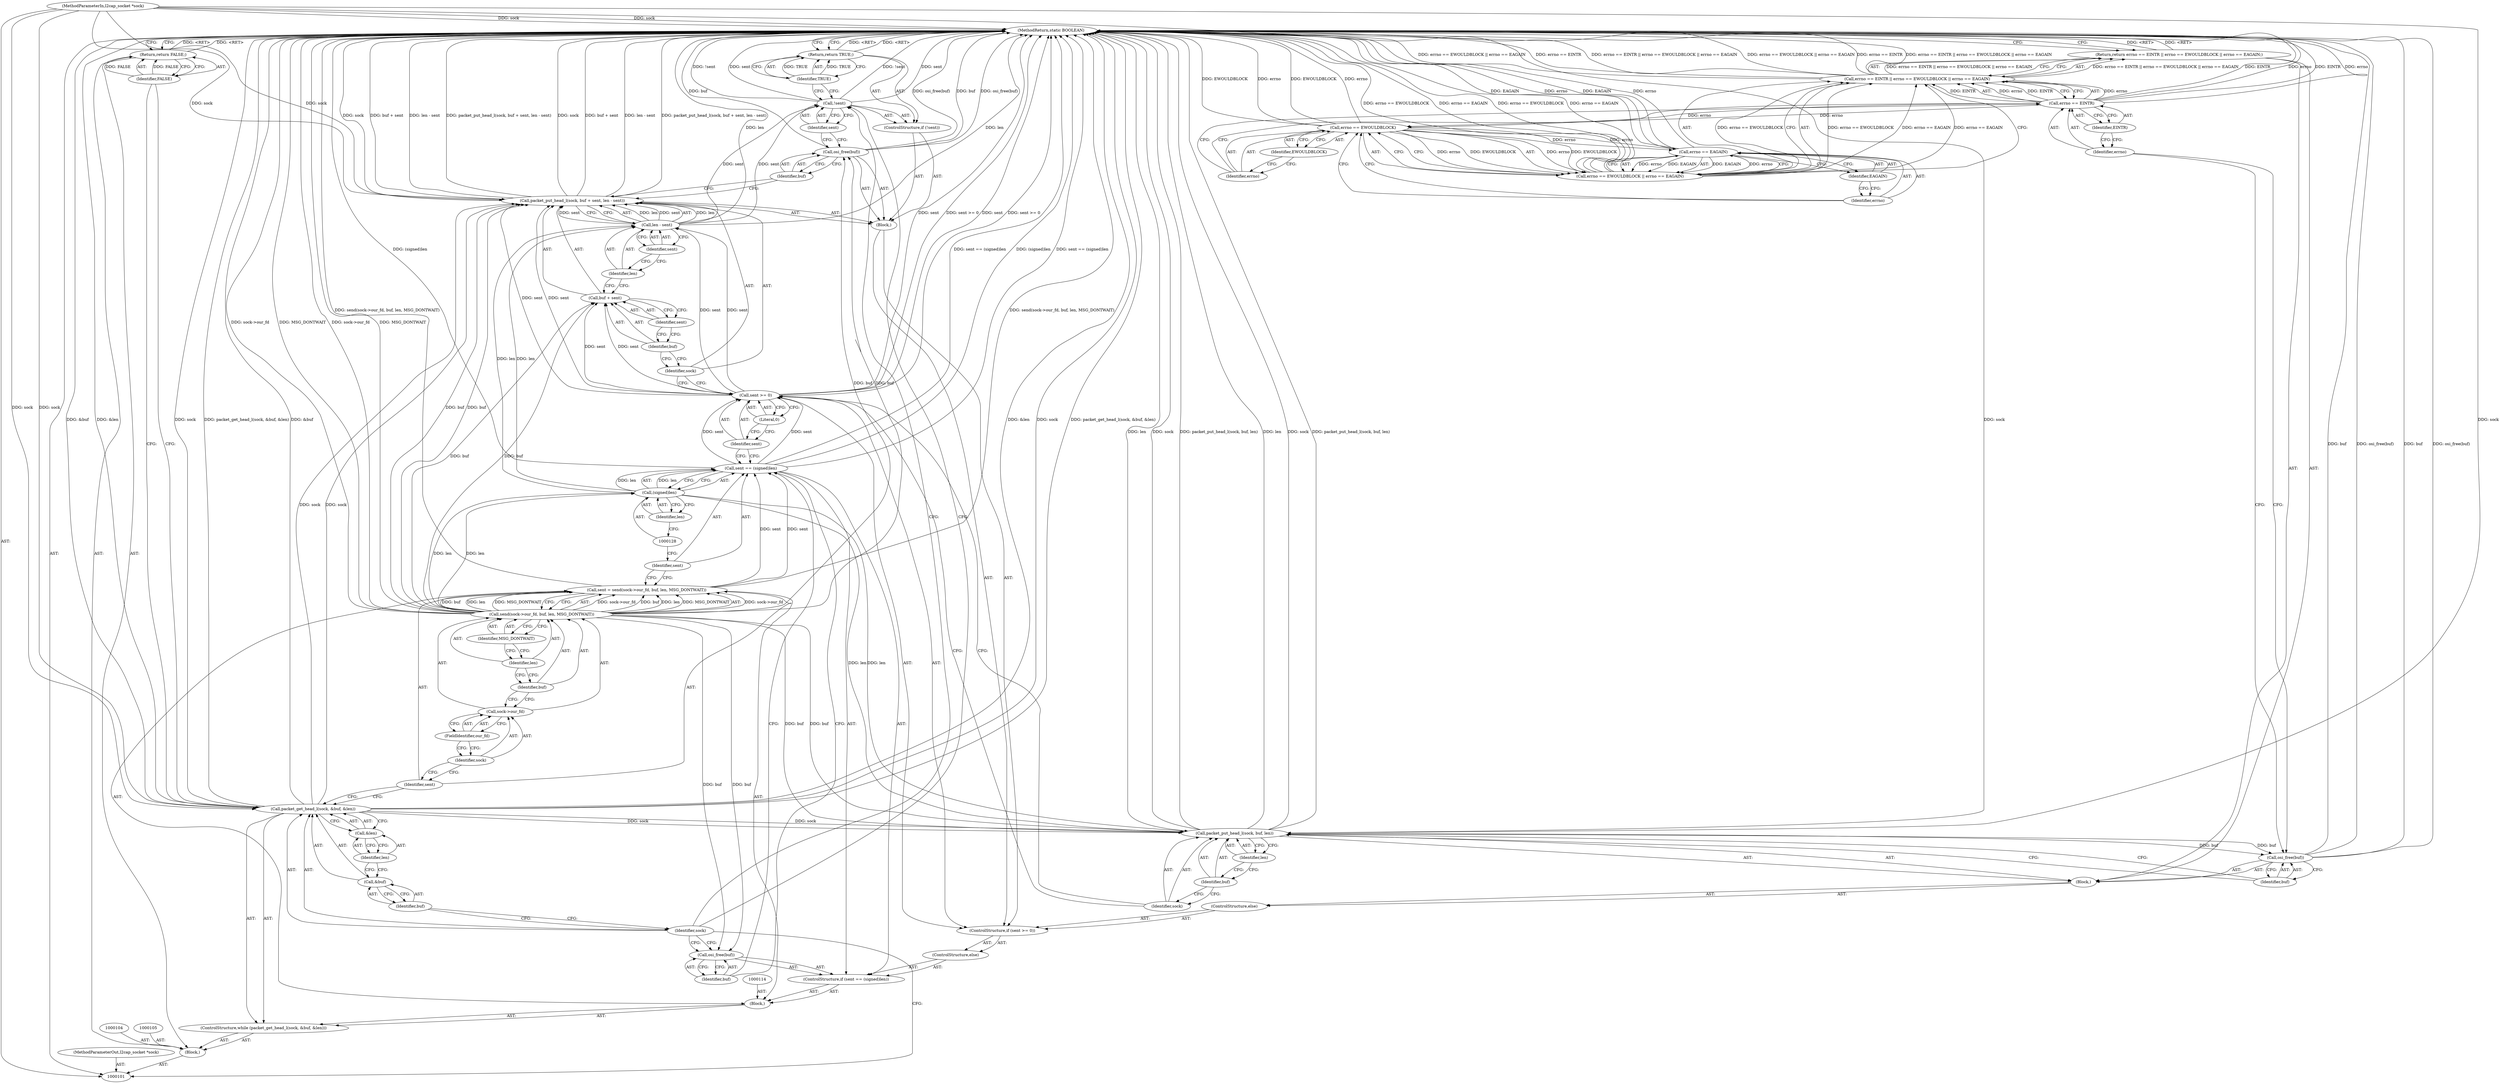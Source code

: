 digraph "1_Android_472271b153c5dc53c28beac55480a8d8434b2d5c_31" {
"1000175" [label="(MethodReturn,static BOOLEAN)"];
"1000102" [label="(MethodParameterIn,l2cap_socket *sock)"];
"1000255" [label="(MethodParameterOut,l2cap_socket *sock)"];
"1000125" [label="(Call,sent == (signed)len)"];
"1000126" [label="(Identifier,sent)"];
"1000127" [label="(Call,(signed)len)"];
"1000129" [label="(Identifier,len)"];
"1000124" [label="(ControlStructure,if (sent == (signed)len))"];
"1000130" [label="(Call,osi_free(buf))"];
"1000131" [label="(Identifier,buf)"];
"1000132" [label="(ControlStructure,else)"];
"1000134" [label="(Call,sent >= 0)"];
"1000135" [label="(Identifier,sent)"];
"1000136" [label="(Literal,0)"];
"1000137" [label="(Block,)"];
"1000133" [label="(ControlStructure,if (sent >= 0))"];
"1000138" [label="(Call,packet_put_head_l(sock, buf + sent, len - sent))"];
"1000139" [label="(Identifier,sock)"];
"1000140" [label="(Call,buf + sent)"];
"1000141" [label="(Identifier,buf)"];
"1000142" [label="(Identifier,sent)"];
"1000143" [label="(Call,len - sent)"];
"1000144" [label="(Identifier,len)"];
"1000145" [label="(Identifier,sent)"];
"1000146" [label="(Call,osi_free(buf))"];
"1000147" [label="(Identifier,buf)"];
"1000148" [label="(ControlStructure,if (!sent))"];
"1000149" [label="(Call,!sent)"];
"1000150" [label="(Identifier,sent)"];
"1000151" [label="(Return,return TRUE;)"];
"1000152" [label="(Identifier,TRUE)"];
"1000153" [label="(ControlStructure,else)"];
"1000154" [label="(Block,)"];
"1000155" [label="(Call,packet_put_head_l(sock, buf, len))"];
"1000156" [label="(Identifier,sock)"];
"1000157" [label="(Identifier,buf)"];
"1000158" [label="(Identifier,len)"];
"1000103" [label="(Block,)"];
"1000159" [label="(Call,osi_free(buf))"];
"1000160" [label="(Identifier,buf)"];
"1000161" [label="(Return,return errno == EINTR || errno == EWOULDBLOCK || errno == EAGAIN;)"];
"1000165" [label="(Identifier,EINTR)"];
"1000166" [label="(Call,errno == EWOULDBLOCK || errno == EAGAIN)"];
"1000167" [label="(Call,errno == EWOULDBLOCK)"];
"1000168" [label="(Identifier,errno)"];
"1000169" [label="(Identifier,EWOULDBLOCK)"];
"1000170" [label="(Call,errno == EAGAIN)"];
"1000171" [label="(Identifier,errno)"];
"1000172" [label="(Identifier,EAGAIN)"];
"1000162" [label="(Call,errno == EINTR || errno == EWOULDBLOCK || errno == EAGAIN)"];
"1000163" [label="(Call,errno == EINTR)"];
"1000164" [label="(Identifier,errno)"];
"1000173" [label="(Return,return FALSE;)"];
"1000174" [label="(Identifier,FALSE)"];
"1000107" [label="(Call,packet_get_head_l(sock, &buf, &len))"];
"1000108" [label="(Identifier,sock)"];
"1000109" [label="(Call,&buf)"];
"1000110" [label="(Identifier,buf)"];
"1000111" [label="(Call,&len)"];
"1000112" [label="(Identifier,len)"];
"1000106" [label="(ControlStructure,while (packet_get_head_l(sock, &buf, &len)))"];
"1000115" [label="(Call,sent = send(sock->our_fd, buf, len, MSG_DONTWAIT))"];
"1000116" [label="(Identifier,sent)"];
"1000117" [label="(Call,send(sock->our_fd, buf, len, MSG_DONTWAIT))"];
"1000118" [label="(Call,sock->our_fd)"];
"1000119" [label="(Identifier,sock)"];
"1000120" [label="(FieldIdentifier,our_fd)"];
"1000121" [label="(Identifier,buf)"];
"1000122" [label="(Identifier,len)"];
"1000123" [label="(Identifier,MSG_DONTWAIT)"];
"1000113" [label="(Block,)"];
"1000175" -> "1000101"  [label="AST: "];
"1000175" -> "1000151"  [label="CFG: "];
"1000175" -> "1000161"  [label="CFG: "];
"1000175" -> "1000173"  [label="CFG: "];
"1000161" -> "1000175"  [label="DDG: <RET>"];
"1000173" -> "1000175"  [label="DDG: <RET>"];
"1000170" -> "1000175"  [label="DDG: EAGAIN"];
"1000170" -> "1000175"  [label="DDG: errno"];
"1000125" -> "1000175"  [label="DDG: sent == (signed)len"];
"1000125" -> "1000175"  [label="DDG: (signed)len"];
"1000107" -> "1000175"  [label="DDG: sock"];
"1000107" -> "1000175"  [label="DDG: packet_get_head_l(sock, &buf, &len)"];
"1000107" -> "1000175"  [label="DDG: &buf"];
"1000107" -> "1000175"  [label="DDG: &len"];
"1000167" -> "1000175"  [label="DDG: EWOULDBLOCK"];
"1000167" -> "1000175"  [label="DDG: errno"];
"1000159" -> "1000175"  [label="DDG: buf"];
"1000159" -> "1000175"  [label="DDG: osi_free(buf)"];
"1000149" -> "1000175"  [label="DDG: !sent"];
"1000149" -> "1000175"  [label="DDG: sent"];
"1000117" -> "1000175"  [label="DDG: sock->our_fd"];
"1000117" -> "1000175"  [label="DDG: MSG_DONTWAIT"];
"1000102" -> "1000175"  [label="DDG: sock"];
"1000134" -> "1000175"  [label="DDG: sent"];
"1000134" -> "1000175"  [label="DDG: sent >= 0"];
"1000163" -> "1000175"  [label="DDG: EINTR"];
"1000163" -> "1000175"  [label="DDG: errno"];
"1000115" -> "1000175"  [label="DDG: send(sock->our_fd, buf, len, MSG_DONTWAIT)"];
"1000138" -> "1000175"  [label="DDG: sock"];
"1000138" -> "1000175"  [label="DDG: buf + sent"];
"1000138" -> "1000175"  [label="DDG: len - sent"];
"1000138" -> "1000175"  [label="DDG: packet_put_head_l(sock, buf + sent, len - sent)"];
"1000162" -> "1000175"  [label="DDG: errno == EWOULDBLOCK || errno == EAGAIN"];
"1000162" -> "1000175"  [label="DDG: errno == EINTR"];
"1000162" -> "1000175"  [label="DDG: errno == EINTR || errno == EWOULDBLOCK || errno == EAGAIN"];
"1000155" -> "1000175"  [label="DDG: packet_put_head_l(sock, buf, len)"];
"1000155" -> "1000175"  [label="DDG: len"];
"1000155" -> "1000175"  [label="DDG: sock"];
"1000143" -> "1000175"  [label="DDG: len"];
"1000166" -> "1000175"  [label="DDG: errno == EWOULDBLOCK"];
"1000166" -> "1000175"  [label="DDG: errno == EAGAIN"];
"1000146" -> "1000175"  [label="DDG: osi_free(buf)"];
"1000146" -> "1000175"  [label="DDG: buf"];
"1000151" -> "1000175"  [label="DDG: <RET>"];
"1000102" -> "1000101"  [label="AST: "];
"1000102" -> "1000175"  [label="DDG: sock"];
"1000102" -> "1000107"  [label="DDG: sock"];
"1000102" -> "1000138"  [label="DDG: sock"];
"1000102" -> "1000155"  [label="DDG: sock"];
"1000255" -> "1000101"  [label="AST: "];
"1000125" -> "1000124"  [label="AST: "];
"1000125" -> "1000127"  [label="CFG: "];
"1000126" -> "1000125"  [label="AST: "];
"1000127" -> "1000125"  [label="AST: "];
"1000131" -> "1000125"  [label="CFG: "];
"1000135" -> "1000125"  [label="CFG: "];
"1000125" -> "1000175"  [label="DDG: sent == (signed)len"];
"1000125" -> "1000175"  [label="DDG: (signed)len"];
"1000115" -> "1000125"  [label="DDG: sent"];
"1000127" -> "1000125"  [label="DDG: len"];
"1000125" -> "1000134"  [label="DDG: sent"];
"1000126" -> "1000125"  [label="AST: "];
"1000126" -> "1000115"  [label="CFG: "];
"1000128" -> "1000126"  [label="CFG: "];
"1000127" -> "1000125"  [label="AST: "];
"1000127" -> "1000129"  [label="CFG: "];
"1000128" -> "1000127"  [label="AST: "];
"1000129" -> "1000127"  [label="AST: "];
"1000125" -> "1000127"  [label="CFG: "];
"1000127" -> "1000125"  [label="DDG: len"];
"1000117" -> "1000127"  [label="DDG: len"];
"1000127" -> "1000143"  [label="DDG: len"];
"1000127" -> "1000155"  [label="DDG: len"];
"1000129" -> "1000127"  [label="AST: "];
"1000129" -> "1000128"  [label="CFG: "];
"1000127" -> "1000129"  [label="CFG: "];
"1000124" -> "1000113"  [label="AST: "];
"1000125" -> "1000124"  [label="AST: "];
"1000130" -> "1000124"  [label="AST: "];
"1000132" -> "1000124"  [label="AST: "];
"1000130" -> "1000124"  [label="AST: "];
"1000130" -> "1000131"  [label="CFG: "];
"1000131" -> "1000130"  [label="AST: "];
"1000108" -> "1000130"  [label="CFG: "];
"1000117" -> "1000130"  [label="DDG: buf"];
"1000131" -> "1000130"  [label="AST: "];
"1000131" -> "1000125"  [label="CFG: "];
"1000130" -> "1000131"  [label="CFG: "];
"1000132" -> "1000124"  [label="AST: "];
"1000133" -> "1000132"  [label="AST: "];
"1000134" -> "1000133"  [label="AST: "];
"1000134" -> "1000136"  [label="CFG: "];
"1000135" -> "1000134"  [label="AST: "];
"1000136" -> "1000134"  [label="AST: "];
"1000139" -> "1000134"  [label="CFG: "];
"1000156" -> "1000134"  [label="CFG: "];
"1000134" -> "1000175"  [label="DDG: sent"];
"1000134" -> "1000175"  [label="DDG: sent >= 0"];
"1000125" -> "1000134"  [label="DDG: sent"];
"1000134" -> "1000138"  [label="DDG: sent"];
"1000134" -> "1000140"  [label="DDG: sent"];
"1000134" -> "1000143"  [label="DDG: sent"];
"1000135" -> "1000134"  [label="AST: "];
"1000135" -> "1000125"  [label="CFG: "];
"1000136" -> "1000135"  [label="CFG: "];
"1000136" -> "1000134"  [label="AST: "];
"1000136" -> "1000135"  [label="CFG: "];
"1000134" -> "1000136"  [label="CFG: "];
"1000137" -> "1000133"  [label="AST: "];
"1000138" -> "1000137"  [label="AST: "];
"1000146" -> "1000137"  [label="AST: "];
"1000148" -> "1000137"  [label="AST: "];
"1000133" -> "1000132"  [label="AST: "];
"1000134" -> "1000133"  [label="AST: "];
"1000137" -> "1000133"  [label="AST: "];
"1000153" -> "1000133"  [label="AST: "];
"1000138" -> "1000137"  [label="AST: "];
"1000138" -> "1000143"  [label="CFG: "];
"1000139" -> "1000138"  [label="AST: "];
"1000140" -> "1000138"  [label="AST: "];
"1000143" -> "1000138"  [label="AST: "];
"1000147" -> "1000138"  [label="CFG: "];
"1000138" -> "1000175"  [label="DDG: sock"];
"1000138" -> "1000175"  [label="DDG: buf + sent"];
"1000138" -> "1000175"  [label="DDG: len - sent"];
"1000138" -> "1000175"  [label="DDG: packet_put_head_l(sock, buf + sent, len - sent)"];
"1000107" -> "1000138"  [label="DDG: sock"];
"1000102" -> "1000138"  [label="DDG: sock"];
"1000117" -> "1000138"  [label="DDG: buf"];
"1000134" -> "1000138"  [label="DDG: sent"];
"1000143" -> "1000138"  [label="DDG: len"];
"1000143" -> "1000138"  [label="DDG: sent"];
"1000139" -> "1000138"  [label="AST: "];
"1000139" -> "1000134"  [label="CFG: "];
"1000141" -> "1000139"  [label="CFG: "];
"1000140" -> "1000138"  [label="AST: "];
"1000140" -> "1000142"  [label="CFG: "];
"1000141" -> "1000140"  [label="AST: "];
"1000142" -> "1000140"  [label="AST: "];
"1000144" -> "1000140"  [label="CFG: "];
"1000117" -> "1000140"  [label="DDG: buf"];
"1000134" -> "1000140"  [label="DDG: sent"];
"1000141" -> "1000140"  [label="AST: "];
"1000141" -> "1000139"  [label="CFG: "];
"1000142" -> "1000141"  [label="CFG: "];
"1000142" -> "1000140"  [label="AST: "];
"1000142" -> "1000141"  [label="CFG: "];
"1000140" -> "1000142"  [label="CFG: "];
"1000143" -> "1000138"  [label="AST: "];
"1000143" -> "1000145"  [label="CFG: "];
"1000144" -> "1000143"  [label="AST: "];
"1000145" -> "1000143"  [label="AST: "];
"1000138" -> "1000143"  [label="CFG: "];
"1000143" -> "1000175"  [label="DDG: len"];
"1000143" -> "1000138"  [label="DDG: len"];
"1000143" -> "1000138"  [label="DDG: sent"];
"1000127" -> "1000143"  [label="DDG: len"];
"1000134" -> "1000143"  [label="DDG: sent"];
"1000143" -> "1000149"  [label="DDG: sent"];
"1000144" -> "1000143"  [label="AST: "];
"1000144" -> "1000140"  [label="CFG: "];
"1000145" -> "1000144"  [label="CFG: "];
"1000145" -> "1000143"  [label="AST: "];
"1000145" -> "1000144"  [label="CFG: "];
"1000143" -> "1000145"  [label="CFG: "];
"1000146" -> "1000137"  [label="AST: "];
"1000146" -> "1000147"  [label="CFG: "];
"1000147" -> "1000146"  [label="AST: "];
"1000150" -> "1000146"  [label="CFG: "];
"1000146" -> "1000175"  [label="DDG: osi_free(buf)"];
"1000146" -> "1000175"  [label="DDG: buf"];
"1000117" -> "1000146"  [label="DDG: buf"];
"1000147" -> "1000146"  [label="AST: "];
"1000147" -> "1000138"  [label="CFG: "];
"1000146" -> "1000147"  [label="CFG: "];
"1000148" -> "1000137"  [label="AST: "];
"1000149" -> "1000148"  [label="AST: "];
"1000151" -> "1000148"  [label="AST: "];
"1000149" -> "1000148"  [label="AST: "];
"1000149" -> "1000150"  [label="CFG: "];
"1000150" -> "1000149"  [label="AST: "];
"1000108" -> "1000149"  [label="CFG: "];
"1000152" -> "1000149"  [label="CFG: "];
"1000149" -> "1000175"  [label="DDG: !sent"];
"1000149" -> "1000175"  [label="DDG: sent"];
"1000143" -> "1000149"  [label="DDG: sent"];
"1000150" -> "1000149"  [label="AST: "];
"1000150" -> "1000146"  [label="CFG: "];
"1000149" -> "1000150"  [label="CFG: "];
"1000151" -> "1000148"  [label="AST: "];
"1000151" -> "1000152"  [label="CFG: "];
"1000152" -> "1000151"  [label="AST: "];
"1000175" -> "1000151"  [label="CFG: "];
"1000151" -> "1000175"  [label="DDG: <RET>"];
"1000152" -> "1000151"  [label="DDG: TRUE"];
"1000152" -> "1000151"  [label="AST: "];
"1000152" -> "1000149"  [label="CFG: "];
"1000151" -> "1000152"  [label="CFG: "];
"1000152" -> "1000151"  [label="DDG: TRUE"];
"1000153" -> "1000133"  [label="AST: "];
"1000154" -> "1000153"  [label="AST: "];
"1000154" -> "1000153"  [label="AST: "];
"1000155" -> "1000154"  [label="AST: "];
"1000159" -> "1000154"  [label="AST: "];
"1000161" -> "1000154"  [label="AST: "];
"1000155" -> "1000154"  [label="AST: "];
"1000155" -> "1000158"  [label="CFG: "];
"1000156" -> "1000155"  [label="AST: "];
"1000157" -> "1000155"  [label="AST: "];
"1000158" -> "1000155"  [label="AST: "];
"1000160" -> "1000155"  [label="CFG: "];
"1000155" -> "1000175"  [label="DDG: packet_put_head_l(sock, buf, len)"];
"1000155" -> "1000175"  [label="DDG: len"];
"1000155" -> "1000175"  [label="DDG: sock"];
"1000107" -> "1000155"  [label="DDG: sock"];
"1000102" -> "1000155"  [label="DDG: sock"];
"1000117" -> "1000155"  [label="DDG: buf"];
"1000127" -> "1000155"  [label="DDG: len"];
"1000155" -> "1000159"  [label="DDG: buf"];
"1000156" -> "1000155"  [label="AST: "];
"1000156" -> "1000134"  [label="CFG: "];
"1000157" -> "1000156"  [label="CFG: "];
"1000157" -> "1000155"  [label="AST: "];
"1000157" -> "1000156"  [label="CFG: "];
"1000158" -> "1000157"  [label="CFG: "];
"1000158" -> "1000155"  [label="AST: "];
"1000158" -> "1000157"  [label="CFG: "];
"1000155" -> "1000158"  [label="CFG: "];
"1000103" -> "1000101"  [label="AST: "];
"1000104" -> "1000103"  [label="AST: "];
"1000105" -> "1000103"  [label="AST: "];
"1000106" -> "1000103"  [label="AST: "];
"1000173" -> "1000103"  [label="AST: "];
"1000159" -> "1000154"  [label="AST: "];
"1000159" -> "1000160"  [label="CFG: "];
"1000160" -> "1000159"  [label="AST: "];
"1000164" -> "1000159"  [label="CFG: "];
"1000159" -> "1000175"  [label="DDG: buf"];
"1000159" -> "1000175"  [label="DDG: osi_free(buf)"];
"1000155" -> "1000159"  [label="DDG: buf"];
"1000160" -> "1000159"  [label="AST: "];
"1000160" -> "1000155"  [label="CFG: "];
"1000159" -> "1000160"  [label="CFG: "];
"1000161" -> "1000154"  [label="AST: "];
"1000161" -> "1000162"  [label="CFG: "];
"1000162" -> "1000161"  [label="AST: "];
"1000175" -> "1000161"  [label="CFG: "];
"1000161" -> "1000175"  [label="DDG: <RET>"];
"1000162" -> "1000161"  [label="DDG: errno == EINTR || errno == EWOULDBLOCK || errno == EAGAIN"];
"1000165" -> "1000163"  [label="AST: "];
"1000165" -> "1000164"  [label="CFG: "];
"1000163" -> "1000165"  [label="CFG: "];
"1000166" -> "1000162"  [label="AST: "];
"1000166" -> "1000167"  [label="CFG: "];
"1000166" -> "1000170"  [label="CFG: "];
"1000167" -> "1000166"  [label="AST: "];
"1000170" -> "1000166"  [label="AST: "];
"1000162" -> "1000166"  [label="CFG: "];
"1000166" -> "1000175"  [label="DDG: errno == EWOULDBLOCK"];
"1000166" -> "1000175"  [label="DDG: errno == EAGAIN"];
"1000166" -> "1000162"  [label="DDG: errno == EWOULDBLOCK"];
"1000166" -> "1000162"  [label="DDG: errno == EAGAIN"];
"1000167" -> "1000166"  [label="DDG: errno"];
"1000167" -> "1000166"  [label="DDG: EWOULDBLOCK"];
"1000170" -> "1000166"  [label="DDG: errno"];
"1000170" -> "1000166"  [label="DDG: EAGAIN"];
"1000167" -> "1000166"  [label="AST: "];
"1000167" -> "1000169"  [label="CFG: "];
"1000168" -> "1000167"  [label="AST: "];
"1000169" -> "1000167"  [label="AST: "];
"1000171" -> "1000167"  [label="CFG: "];
"1000166" -> "1000167"  [label="CFG: "];
"1000167" -> "1000175"  [label="DDG: EWOULDBLOCK"];
"1000167" -> "1000175"  [label="DDG: errno"];
"1000167" -> "1000166"  [label="DDG: errno"];
"1000167" -> "1000166"  [label="DDG: EWOULDBLOCK"];
"1000163" -> "1000167"  [label="DDG: errno"];
"1000167" -> "1000170"  [label="DDG: errno"];
"1000168" -> "1000167"  [label="AST: "];
"1000168" -> "1000163"  [label="CFG: "];
"1000169" -> "1000168"  [label="CFG: "];
"1000169" -> "1000167"  [label="AST: "];
"1000169" -> "1000168"  [label="CFG: "];
"1000167" -> "1000169"  [label="CFG: "];
"1000170" -> "1000166"  [label="AST: "];
"1000170" -> "1000172"  [label="CFG: "];
"1000171" -> "1000170"  [label="AST: "];
"1000172" -> "1000170"  [label="AST: "];
"1000166" -> "1000170"  [label="CFG: "];
"1000170" -> "1000175"  [label="DDG: EAGAIN"];
"1000170" -> "1000175"  [label="DDG: errno"];
"1000170" -> "1000166"  [label="DDG: errno"];
"1000170" -> "1000166"  [label="DDG: EAGAIN"];
"1000167" -> "1000170"  [label="DDG: errno"];
"1000171" -> "1000170"  [label="AST: "];
"1000171" -> "1000167"  [label="CFG: "];
"1000172" -> "1000171"  [label="CFG: "];
"1000172" -> "1000170"  [label="AST: "];
"1000172" -> "1000171"  [label="CFG: "];
"1000170" -> "1000172"  [label="CFG: "];
"1000162" -> "1000161"  [label="AST: "];
"1000162" -> "1000163"  [label="CFG: "];
"1000162" -> "1000166"  [label="CFG: "];
"1000163" -> "1000162"  [label="AST: "];
"1000166" -> "1000162"  [label="AST: "];
"1000161" -> "1000162"  [label="CFG: "];
"1000162" -> "1000175"  [label="DDG: errno == EWOULDBLOCK || errno == EAGAIN"];
"1000162" -> "1000175"  [label="DDG: errno == EINTR"];
"1000162" -> "1000175"  [label="DDG: errno == EINTR || errno == EWOULDBLOCK || errno == EAGAIN"];
"1000162" -> "1000161"  [label="DDG: errno == EINTR || errno == EWOULDBLOCK || errno == EAGAIN"];
"1000163" -> "1000162"  [label="DDG: errno"];
"1000163" -> "1000162"  [label="DDG: EINTR"];
"1000166" -> "1000162"  [label="DDG: errno == EWOULDBLOCK"];
"1000166" -> "1000162"  [label="DDG: errno == EAGAIN"];
"1000163" -> "1000162"  [label="AST: "];
"1000163" -> "1000165"  [label="CFG: "];
"1000164" -> "1000163"  [label="AST: "];
"1000165" -> "1000163"  [label="AST: "];
"1000168" -> "1000163"  [label="CFG: "];
"1000162" -> "1000163"  [label="CFG: "];
"1000163" -> "1000175"  [label="DDG: EINTR"];
"1000163" -> "1000175"  [label="DDG: errno"];
"1000163" -> "1000162"  [label="DDG: errno"];
"1000163" -> "1000162"  [label="DDG: EINTR"];
"1000163" -> "1000167"  [label="DDG: errno"];
"1000164" -> "1000163"  [label="AST: "];
"1000164" -> "1000159"  [label="CFG: "];
"1000165" -> "1000164"  [label="CFG: "];
"1000173" -> "1000103"  [label="AST: "];
"1000173" -> "1000174"  [label="CFG: "];
"1000174" -> "1000173"  [label="AST: "];
"1000175" -> "1000173"  [label="CFG: "];
"1000173" -> "1000175"  [label="DDG: <RET>"];
"1000174" -> "1000173"  [label="DDG: FALSE"];
"1000174" -> "1000173"  [label="AST: "];
"1000174" -> "1000107"  [label="CFG: "];
"1000173" -> "1000174"  [label="CFG: "];
"1000174" -> "1000173"  [label="DDG: FALSE"];
"1000107" -> "1000106"  [label="AST: "];
"1000107" -> "1000111"  [label="CFG: "];
"1000108" -> "1000107"  [label="AST: "];
"1000109" -> "1000107"  [label="AST: "];
"1000111" -> "1000107"  [label="AST: "];
"1000116" -> "1000107"  [label="CFG: "];
"1000174" -> "1000107"  [label="CFG: "];
"1000107" -> "1000175"  [label="DDG: sock"];
"1000107" -> "1000175"  [label="DDG: packet_get_head_l(sock, &buf, &len)"];
"1000107" -> "1000175"  [label="DDG: &buf"];
"1000107" -> "1000175"  [label="DDG: &len"];
"1000102" -> "1000107"  [label="DDG: sock"];
"1000107" -> "1000138"  [label="DDG: sock"];
"1000107" -> "1000155"  [label="DDG: sock"];
"1000108" -> "1000107"  [label="AST: "];
"1000108" -> "1000130"  [label="CFG: "];
"1000108" -> "1000149"  [label="CFG: "];
"1000108" -> "1000101"  [label="CFG: "];
"1000110" -> "1000108"  [label="CFG: "];
"1000109" -> "1000107"  [label="AST: "];
"1000109" -> "1000110"  [label="CFG: "];
"1000110" -> "1000109"  [label="AST: "];
"1000112" -> "1000109"  [label="CFG: "];
"1000110" -> "1000109"  [label="AST: "];
"1000110" -> "1000108"  [label="CFG: "];
"1000109" -> "1000110"  [label="CFG: "];
"1000111" -> "1000107"  [label="AST: "];
"1000111" -> "1000112"  [label="CFG: "];
"1000112" -> "1000111"  [label="AST: "];
"1000107" -> "1000111"  [label="CFG: "];
"1000112" -> "1000111"  [label="AST: "];
"1000112" -> "1000109"  [label="CFG: "];
"1000111" -> "1000112"  [label="CFG: "];
"1000106" -> "1000103"  [label="AST: "];
"1000107" -> "1000106"  [label="AST: "];
"1000113" -> "1000106"  [label="AST: "];
"1000115" -> "1000113"  [label="AST: "];
"1000115" -> "1000117"  [label="CFG: "];
"1000116" -> "1000115"  [label="AST: "];
"1000117" -> "1000115"  [label="AST: "];
"1000126" -> "1000115"  [label="CFG: "];
"1000115" -> "1000175"  [label="DDG: send(sock->our_fd, buf, len, MSG_DONTWAIT)"];
"1000117" -> "1000115"  [label="DDG: sock->our_fd"];
"1000117" -> "1000115"  [label="DDG: buf"];
"1000117" -> "1000115"  [label="DDG: len"];
"1000117" -> "1000115"  [label="DDG: MSG_DONTWAIT"];
"1000115" -> "1000125"  [label="DDG: sent"];
"1000116" -> "1000115"  [label="AST: "];
"1000116" -> "1000107"  [label="CFG: "];
"1000119" -> "1000116"  [label="CFG: "];
"1000117" -> "1000115"  [label="AST: "];
"1000117" -> "1000123"  [label="CFG: "];
"1000118" -> "1000117"  [label="AST: "];
"1000121" -> "1000117"  [label="AST: "];
"1000122" -> "1000117"  [label="AST: "];
"1000123" -> "1000117"  [label="AST: "];
"1000115" -> "1000117"  [label="CFG: "];
"1000117" -> "1000175"  [label="DDG: sock->our_fd"];
"1000117" -> "1000175"  [label="DDG: MSG_DONTWAIT"];
"1000117" -> "1000115"  [label="DDG: sock->our_fd"];
"1000117" -> "1000115"  [label="DDG: buf"];
"1000117" -> "1000115"  [label="DDG: len"];
"1000117" -> "1000115"  [label="DDG: MSG_DONTWAIT"];
"1000117" -> "1000127"  [label="DDG: len"];
"1000117" -> "1000130"  [label="DDG: buf"];
"1000117" -> "1000138"  [label="DDG: buf"];
"1000117" -> "1000140"  [label="DDG: buf"];
"1000117" -> "1000146"  [label="DDG: buf"];
"1000117" -> "1000155"  [label="DDG: buf"];
"1000118" -> "1000117"  [label="AST: "];
"1000118" -> "1000120"  [label="CFG: "];
"1000119" -> "1000118"  [label="AST: "];
"1000120" -> "1000118"  [label="AST: "];
"1000121" -> "1000118"  [label="CFG: "];
"1000119" -> "1000118"  [label="AST: "];
"1000119" -> "1000116"  [label="CFG: "];
"1000120" -> "1000119"  [label="CFG: "];
"1000120" -> "1000118"  [label="AST: "];
"1000120" -> "1000119"  [label="CFG: "];
"1000118" -> "1000120"  [label="CFG: "];
"1000121" -> "1000117"  [label="AST: "];
"1000121" -> "1000118"  [label="CFG: "];
"1000122" -> "1000121"  [label="CFG: "];
"1000122" -> "1000117"  [label="AST: "];
"1000122" -> "1000121"  [label="CFG: "];
"1000123" -> "1000122"  [label="CFG: "];
"1000123" -> "1000117"  [label="AST: "];
"1000123" -> "1000122"  [label="CFG: "];
"1000117" -> "1000123"  [label="CFG: "];
"1000113" -> "1000106"  [label="AST: "];
"1000114" -> "1000113"  [label="AST: "];
"1000115" -> "1000113"  [label="AST: "];
"1000124" -> "1000113"  [label="AST: "];
}

